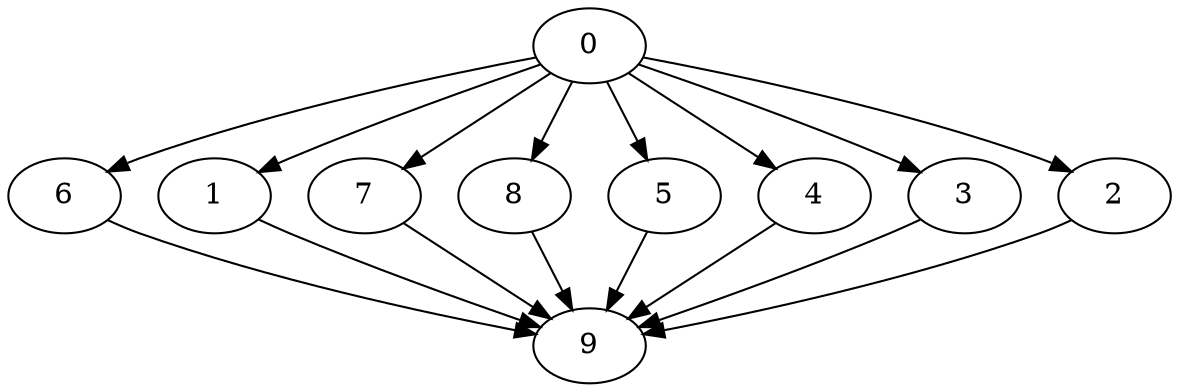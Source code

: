 digraph "Fork_Join_Nodes_10_CCR_10.02_WeightType_Random#1" {
	graph ["Duplicate states"=0,
		GraphType=F_J,
		"Max states in OPEN"=0,
		Modes="120000ms; topo-ordered tasks, ; Pruning: task equivalence, fixed order ready list, ; F-value: ; Optimisation: best schedule length (\
SL) optimisation on equal, ",
		NumberOfTasks=10,
		"Pruned using list schedule length"=659,
		"States removed from OPEN"=0,
		TargetSystem="Homogeneous-4",
		"Time to schedule (ms)"=113,
		"Total idle time"=108,
		"Total schedule length"=63,
		"Total sequential time"=63,
		"Total states created"=902
	];
	0	["Finish time"=6,
		Processor=0,
		"Start time"=0,
		Weight=6];
	6	["Finish time"=15,
		Processor=0,
		"Start time"=6,
		Weight=9];
	0 -> 6	[Weight=53];
	1	["Finish time"=23,
		Processor=0,
		"Start time"=15,
		Weight=8];
	0 -> 1	[Weight=32];
	7	["Finish time"=25,
		Processor=0,
		"Start time"=23,
		Weight=2];
	0 -> 7	[Weight=37];
	8	["Finish time"=31,
		Processor=0,
		"Start time"=25,
		Weight=6];
	0 -> 8	[Weight=53];
	5	["Finish time"=40,
		Processor=0,
		"Start time"=31,
		Weight=9];
	0 -> 5	[Weight=42];
	4	["Finish time"=46,
		Processor=0,
		"Start time"=40,
		Weight=6];
	0 -> 4	[Weight=32];
	3	["Finish time"=50,
		Processor=0,
		"Start time"=46,
		Weight=4];
	0 -> 3	[Weight=37];
	2	["Finish time"=55,
		Processor=0,
		"Start time"=50,
		Weight=5];
	0 -> 2	[Weight=32];
	9	["Finish time"=63,
		Processor=0,
		"Start time"=55,
		Weight=8];
	6 -> 9	[Weight=53];
	1 -> 9	[Weight=53];
	7 -> 9	[Weight=48];
	8 -> 9	[Weight=37];
	5 -> 9	[Weight=32];
	4 -> 9	[Weight=32];
	3 -> 9	[Weight=32];
	2 -> 9	[Weight=26];
}
